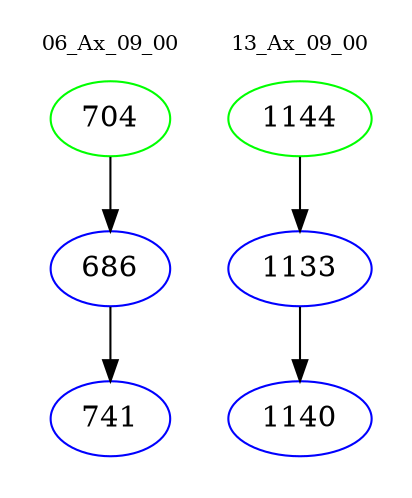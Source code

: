 digraph{
subgraph cluster_0 {
color = white
label = "06_Ax_09_00";
fontsize=10;
T0_704 [label="704", color="green"]
T0_704 -> T0_686 [color="black"]
T0_686 [label="686", color="blue"]
T0_686 -> T0_741 [color="black"]
T0_741 [label="741", color="blue"]
}
subgraph cluster_1 {
color = white
label = "13_Ax_09_00";
fontsize=10;
T1_1144 [label="1144", color="green"]
T1_1144 -> T1_1133 [color="black"]
T1_1133 [label="1133", color="blue"]
T1_1133 -> T1_1140 [color="black"]
T1_1140 [label="1140", color="blue"]
}
}
